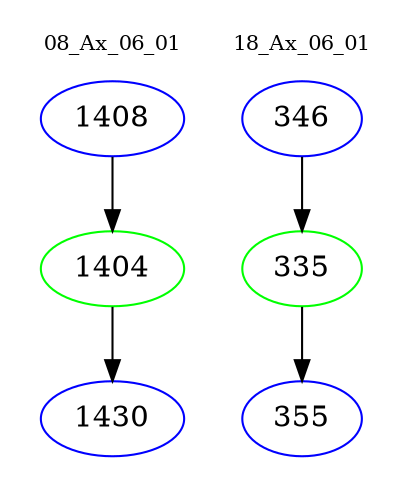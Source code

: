 digraph{
subgraph cluster_0 {
color = white
label = "08_Ax_06_01";
fontsize=10;
T0_1408 [label="1408", color="blue"]
T0_1408 -> T0_1404 [color="black"]
T0_1404 [label="1404", color="green"]
T0_1404 -> T0_1430 [color="black"]
T0_1430 [label="1430", color="blue"]
}
subgraph cluster_1 {
color = white
label = "18_Ax_06_01";
fontsize=10;
T1_346 [label="346", color="blue"]
T1_346 -> T1_335 [color="black"]
T1_335 [label="335", color="green"]
T1_335 -> T1_355 [color="black"]
T1_355 [label="355", color="blue"]
}
}
